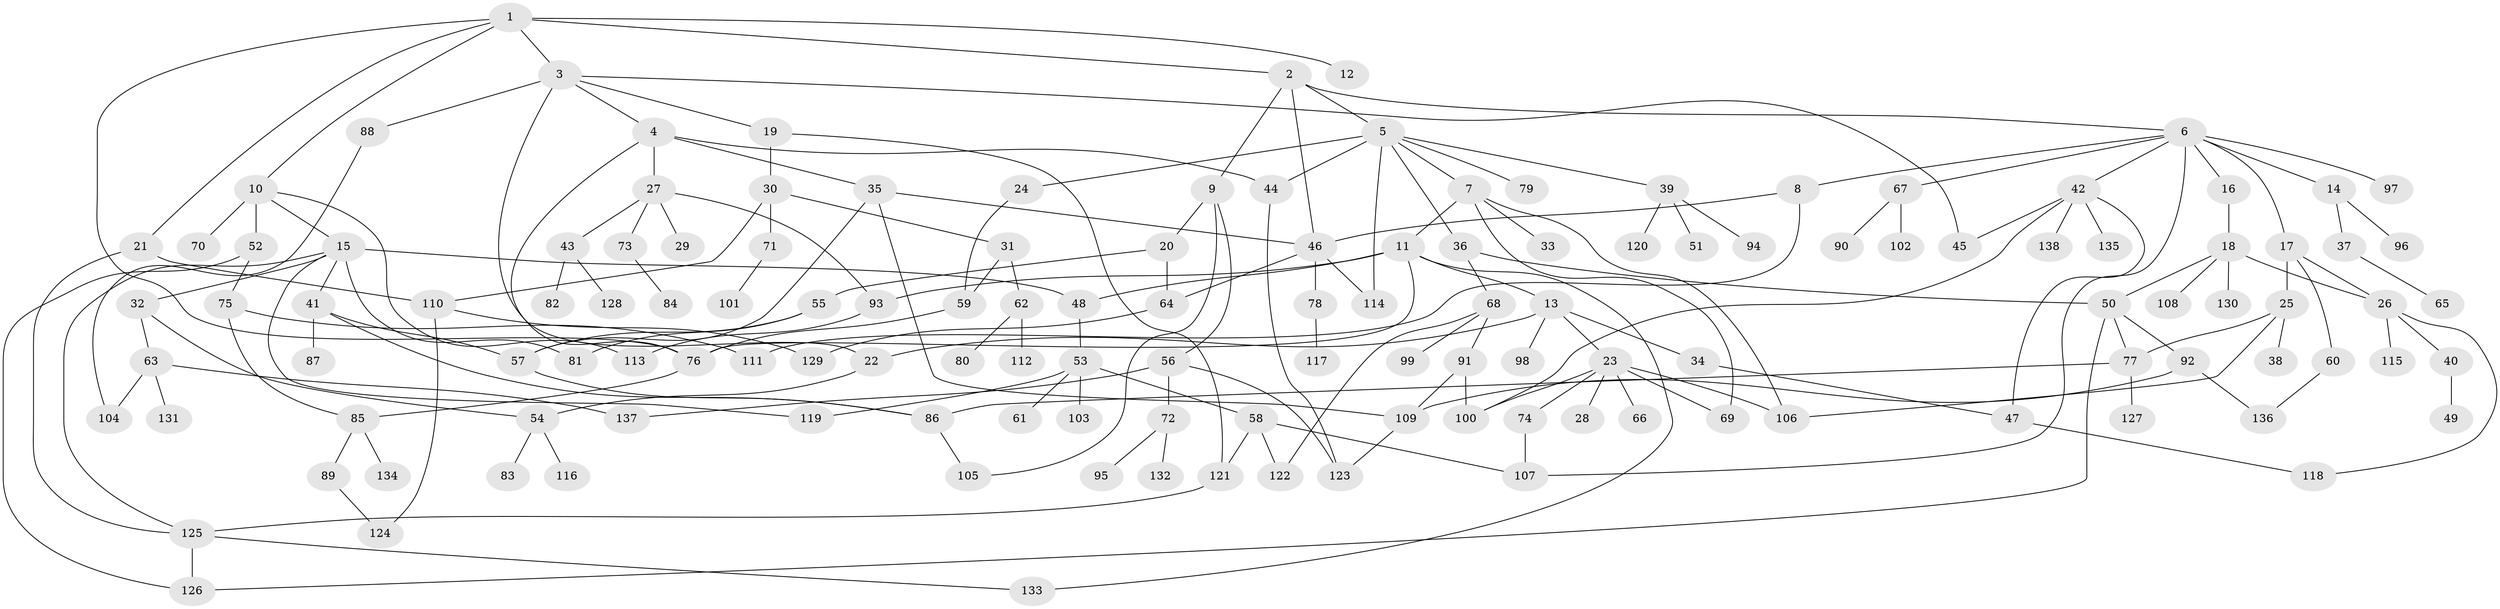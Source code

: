 // coarse degree distribution, {7: 0.03125, 9: 0.020833333333333332, 8: 0.03125, 5: 0.11458333333333333, 3: 0.16666666666666666, 6: 0.0625, 1: 0.3333333333333333, 2: 0.16666666666666666, 4: 0.07291666666666667}
// Generated by graph-tools (version 1.1) at 2025/41/03/06/25 10:41:30]
// undirected, 138 vertices, 190 edges
graph export_dot {
graph [start="1"]
  node [color=gray90,style=filled];
  1;
  2;
  3;
  4;
  5;
  6;
  7;
  8;
  9;
  10;
  11;
  12;
  13;
  14;
  15;
  16;
  17;
  18;
  19;
  20;
  21;
  22;
  23;
  24;
  25;
  26;
  27;
  28;
  29;
  30;
  31;
  32;
  33;
  34;
  35;
  36;
  37;
  38;
  39;
  40;
  41;
  42;
  43;
  44;
  45;
  46;
  47;
  48;
  49;
  50;
  51;
  52;
  53;
  54;
  55;
  56;
  57;
  58;
  59;
  60;
  61;
  62;
  63;
  64;
  65;
  66;
  67;
  68;
  69;
  70;
  71;
  72;
  73;
  74;
  75;
  76;
  77;
  78;
  79;
  80;
  81;
  82;
  83;
  84;
  85;
  86;
  87;
  88;
  89;
  90;
  91;
  92;
  93;
  94;
  95;
  96;
  97;
  98;
  99;
  100;
  101;
  102;
  103;
  104;
  105;
  106;
  107;
  108;
  109;
  110;
  111;
  112;
  113;
  114;
  115;
  116;
  117;
  118;
  119;
  120;
  121;
  122;
  123;
  124;
  125;
  126;
  127;
  128;
  129;
  130;
  131;
  132;
  133;
  134;
  135;
  136;
  137;
  138;
  1 -- 2;
  1 -- 3;
  1 -- 10;
  1 -- 12;
  1 -- 21;
  1 -- 76;
  2 -- 5;
  2 -- 6;
  2 -- 9;
  2 -- 46;
  3 -- 4;
  3 -- 19;
  3 -- 22;
  3 -- 45;
  3 -- 88;
  4 -- 27;
  4 -- 35;
  4 -- 44;
  4 -- 76;
  5 -- 7;
  5 -- 24;
  5 -- 36;
  5 -- 39;
  5 -- 79;
  5 -- 114;
  5 -- 44;
  6 -- 8;
  6 -- 14;
  6 -- 16;
  6 -- 17;
  6 -- 42;
  6 -- 67;
  6 -- 97;
  6 -- 107;
  7 -- 11;
  7 -- 33;
  7 -- 69;
  7 -- 106;
  8 -- 46;
  8 -- 111;
  9 -- 20;
  9 -- 56;
  9 -- 105;
  10 -- 15;
  10 -- 52;
  10 -- 70;
  10 -- 113;
  11 -- 13;
  11 -- 93;
  11 -- 133;
  11 -- 48;
  11 -- 76;
  13 -- 23;
  13 -- 34;
  13 -- 98;
  13 -- 22;
  14 -- 37;
  14 -- 96;
  15 -- 32;
  15 -- 41;
  15 -- 48;
  15 -- 119;
  15 -- 125;
  15 -- 81;
  16 -- 18;
  17 -- 25;
  17 -- 26;
  17 -- 60;
  18 -- 50;
  18 -- 108;
  18 -- 130;
  18 -- 26;
  19 -- 30;
  19 -- 121;
  20 -- 55;
  20 -- 64;
  21 -- 125;
  21 -- 110;
  22 -- 54;
  23 -- 28;
  23 -- 66;
  23 -- 69;
  23 -- 74;
  23 -- 106;
  23 -- 100;
  24 -- 59;
  25 -- 38;
  25 -- 77;
  25 -- 106;
  26 -- 40;
  26 -- 115;
  26 -- 118;
  27 -- 29;
  27 -- 43;
  27 -- 73;
  27 -- 93;
  30 -- 31;
  30 -- 71;
  30 -- 110;
  31 -- 62;
  31 -- 59;
  32 -- 63;
  32 -- 54;
  34 -- 47;
  35 -- 109;
  35 -- 46;
  35 -- 57;
  36 -- 68;
  36 -- 50;
  37 -- 65;
  39 -- 51;
  39 -- 94;
  39 -- 120;
  40 -- 49;
  41 -- 57;
  41 -- 87;
  41 -- 86;
  42 -- 47;
  42 -- 100;
  42 -- 135;
  42 -- 138;
  42 -- 45;
  43 -- 82;
  43 -- 128;
  44 -- 123;
  46 -- 78;
  46 -- 114;
  46 -- 64;
  47 -- 118;
  48 -- 53;
  50 -- 92;
  50 -- 77;
  50 -- 126;
  52 -- 75;
  52 -- 126;
  53 -- 58;
  53 -- 61;
  53 -- 103;
  53 -- 119;
  54 -- 83;
  54 -- 116;
  55 -- 81;
  55 -- 57;
  56 -- 72;
  56 -- 137;
  56 -- 123;
  57 -- 86;
  58 -- 107;
  58 -- 122;
  58 -- 121;
  59 -- 76;
  60 -- 136;
  62 -- 80;
  62 -- 112;
  63 -- 131;
  63 -- 137;
  63 -- 104;
  64 -- 129;
  67 -- 90;
  67 -- 102;
  68 -- 91;
  68 -- 99;
  68 -- 122;
  71 -- 101;
  72 -- 95;
  72 -- 132;
  73 -- 84;
  74 -- 107;
  75 -- 85;
  75 -- 111;
  76 -- 85;
  77 -- 86;
  77 -- 127;
  78 -- 117;
  85 -- 89;
  85 -- 134;
  86 -- 105;
  88 -- 104;
  89 -- 124;
  91 -- 100;
  91 -- 109;
  92 -- 109;
  92 -- 136;
  93 -- 113;
  109 -- 123;
  110 -- 129;
  110 -- 124;
  121 -- 125;
  125 -- 126;
  125 -- 133;
}
